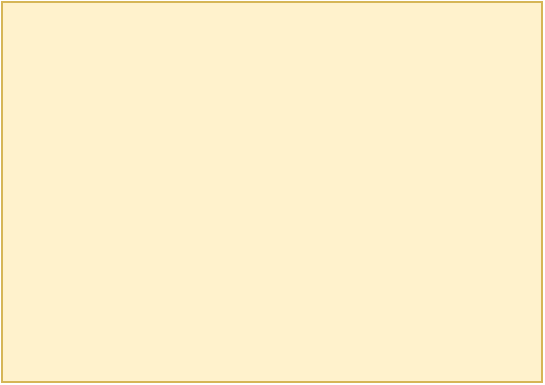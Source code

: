 <mxfile version="14.6.5" type="github">
  <diagram id="Q7PYILhDDl7qASE8rhqx" name="Page-1">
    <mxGraphModel dx="946" dy="517" grid="1" gridSize="10" guides="1" tooltips="1" connect="1" arrows="1" fold="1" page="1" pageScale="1" pageWidth="827" pageHeight="1169" math="0" shadow="0">
      <root>
        <mxCell id="0" />
        <mxCell id="1" parent="0" />
        <mxCell id="UkGW2ZFDur8cdLvspdQB-2" value="" style="text;html=1;strokeColor=#d6b656;fillColor=#fff2cc;align=left;verticalAlign=top;whiteSpace=wrap;rounded=0;" parent="1" vertex="1">
          <mxGeometry x="20" y="20" width="270" height="190" as="geometry" />
        </mxCell>
      </root>
    </mxGraphModel>
  </diagram>
</mxfile>
